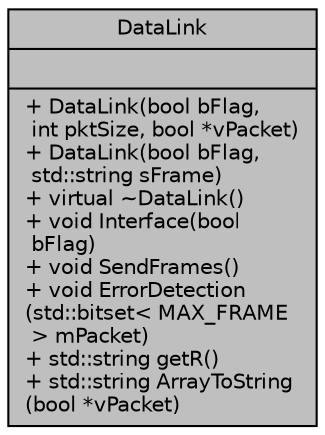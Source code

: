 digraph "DataLink"
{
 // LATEX_PDF_SIZE
  edge [fontname="Helvetica",fontsize="10",labelfontname="Helvetica",labelfontsize="10"];
  node [fontname="Helvetica",fontsize="10",shape=record];
  Node1 [label="{DataLink\n||+  DataLink(bool bFlag,\l int pktSize, bool *vPacket)\l+  DataLink(bool bFlag,\l std::string sFrame)\l+ virtual ~DataLink()\l+ void Interface(bool\l bFlag)\l+ void SendFrames()\l+ void ErrorDetection\l(std::bitset\< MAX_FRAME\l \> mPacket)\l+ std::string getR()\l+ std::string ArrayToString\l(bool *vPacket)\l}",height=0.2,width=0.4,color="black", fillcolor="grey75", style="filled", fontcolor="black",tooltip=" "];
}
